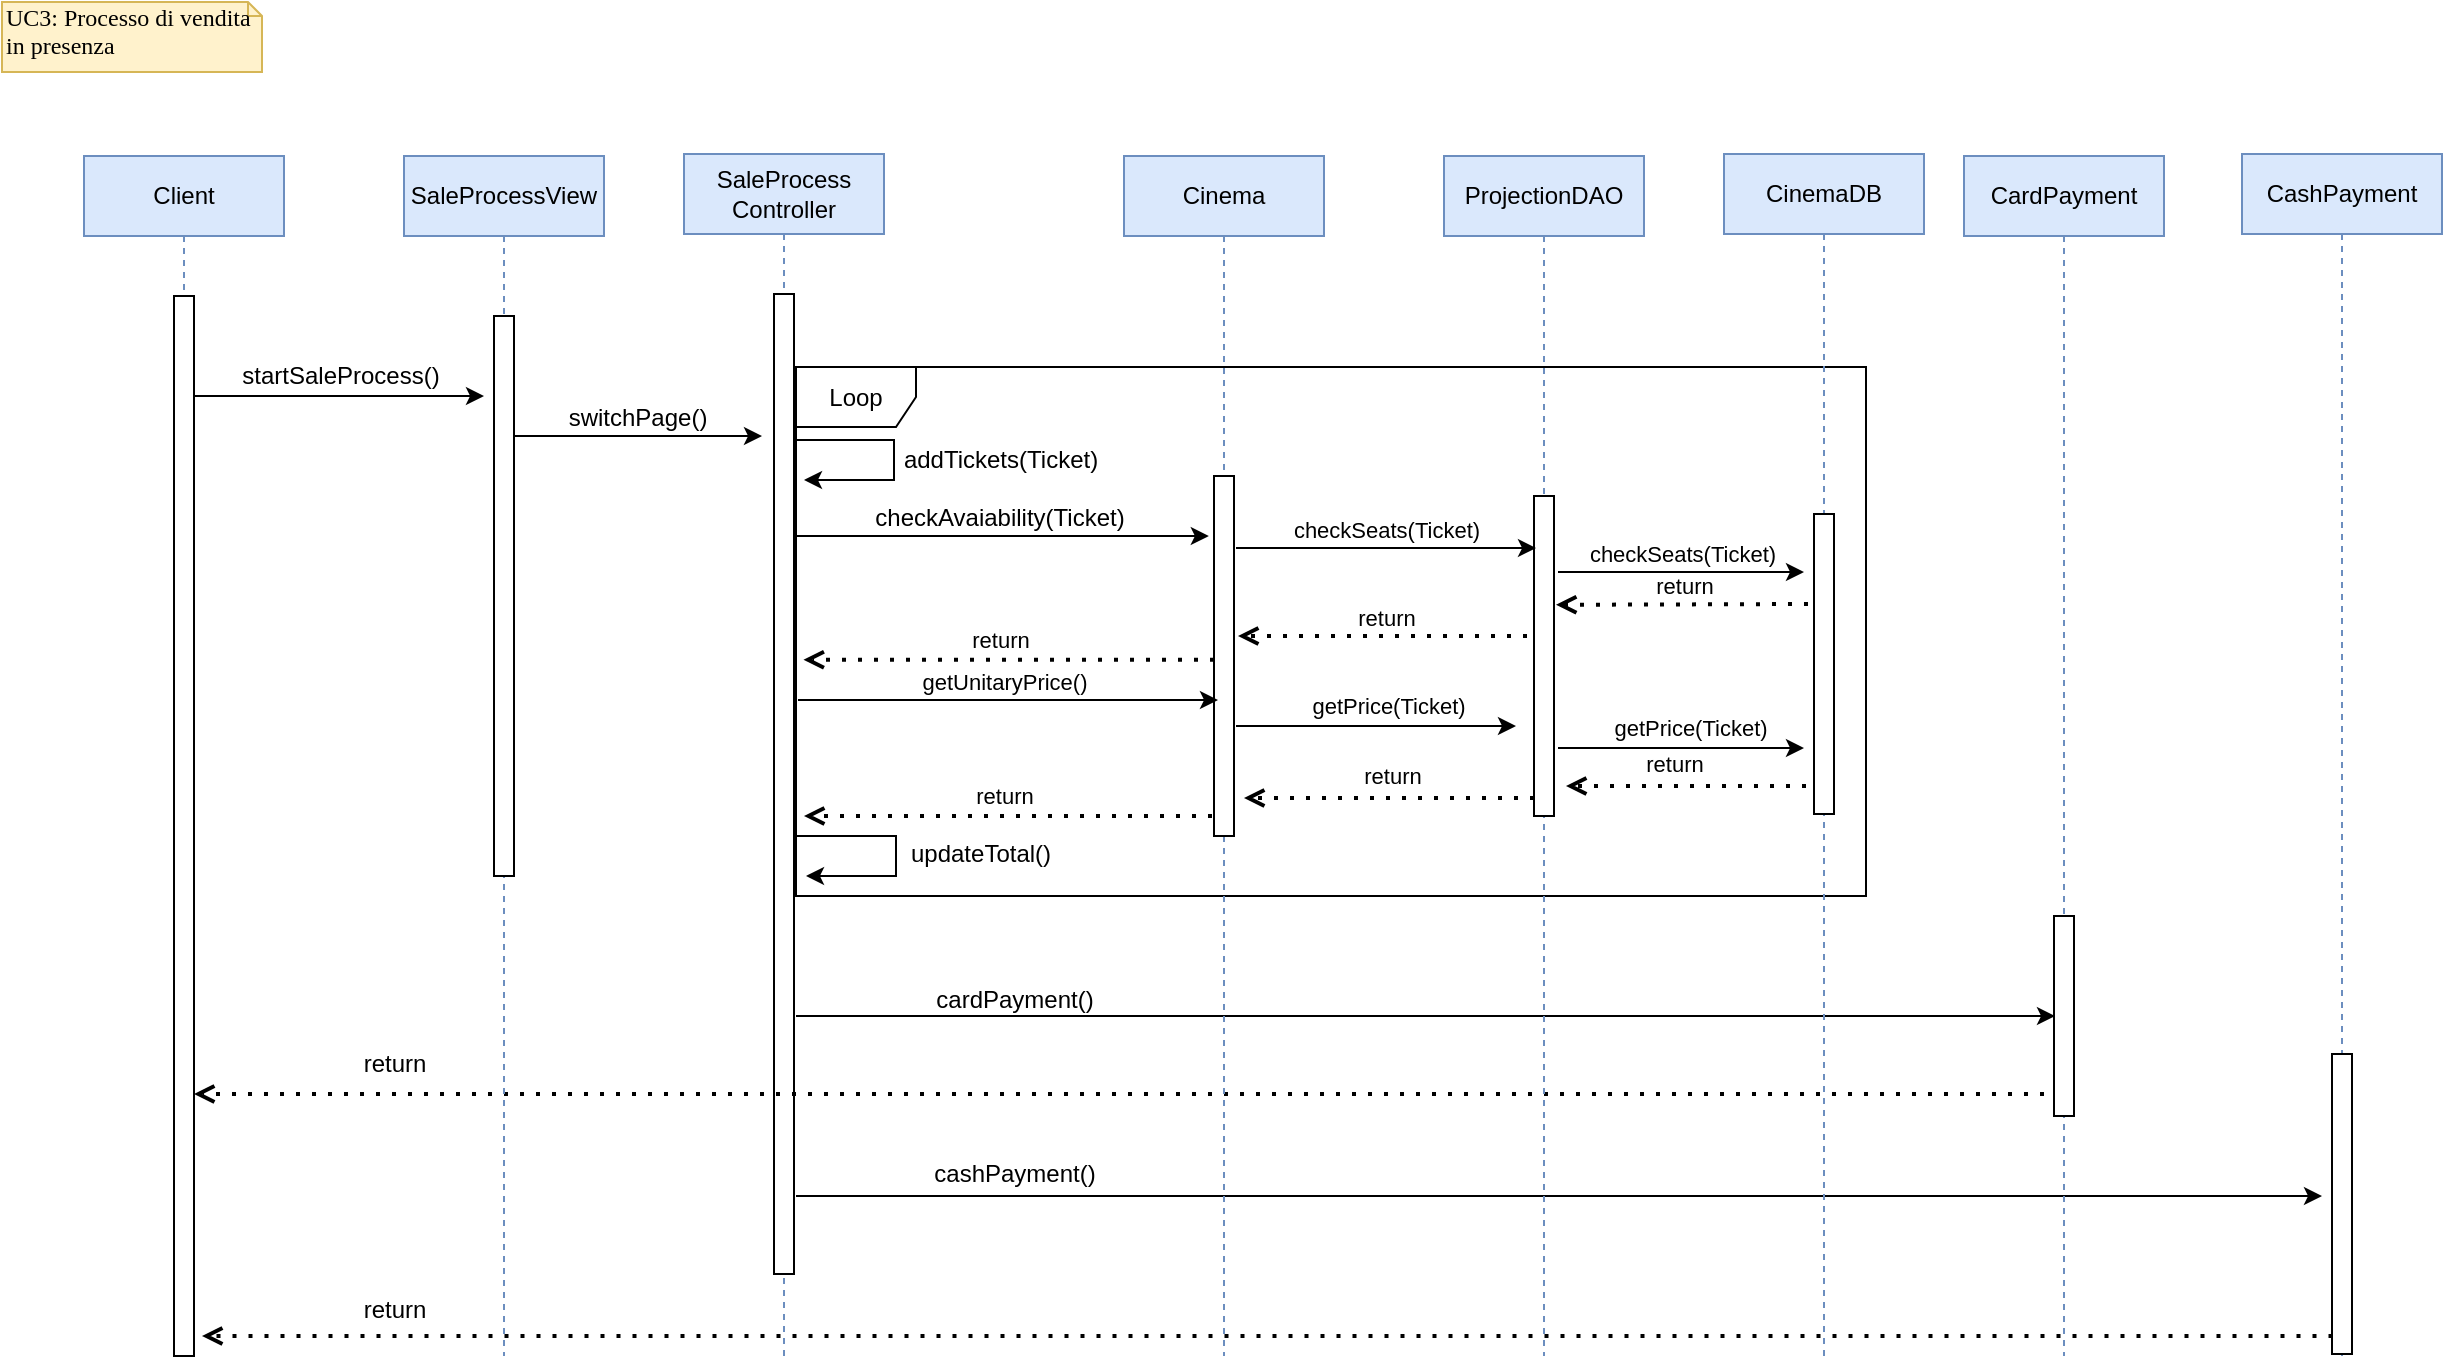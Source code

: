 <mxfile version="22.1.16" type="device">
  <diagram name="Page-1" id="2YBvvXClWsGukQMizWep">
    <mxGraphModel dx="1900" dy="887" grid="1" gridSize="10" guides="1" tooltips="1" connect="1" arrows="1" fold="1" page="0" pageScale="1" pageWidth="827" pageHeight="1169" math="0" shadow="0">
      <root>
        <mxCell id="0" />
        <mxCell id="1" parent="0" />
        <mxCell id="T0bKJDukILclkHPOjCPq-33" value="" style="endArrow=classic;html=1;rounded=0;" parent="1" edge="1">
          <mxGeometry width="50" height="50" relative="1" as="geometry">
            <mxPoint x="317" y="720" as="sourcePoint" />
            <mxPoint x="1080" y="720" as="targetPoint" />
          </mxGeometry>
        </mxCell>
        <mxCell id="T0bKJDukILclkHPOjCPq-34" value="" style="endArrow=open;dashed=1;html=1;dashPattern=1 3;strokeWidth=2;rounded=0;endFill=0;" parent="1" edge="1">
          <mxGeometry width="50" height="50" relative="1" as="geometry">
            <mxPoint x="1085.25" y="790" as="sourcePoint" />
            <mxPoint x="20" y="790" as="targetPoint" />
          </mxGeometry>
        </mxCell>
        <mxCell id="T0bKJDukILclkHPOjCPq-35" value="CashPayment" style="shape=umlLifeline;perimeter=lifelinePerimeter;whiteSpace=wrap;html=1;container=0;dropTarget=0;collapsible=0;recursiveResize=0;outlineConnect=0;portConstraint=eastwest;newEdgeStyle={&quot;edgeStyle&quot;:&quot;elbowEdgeStyle&quot;,&quot;elbow&quot;:&quot;vertical&quot;,&quot;curved&quot;:0,&quot;rounded&quot;:0};fillColor=#dae8fc;strokeColor=#6c8ebf;" parent="1" vertex="1">
          <mxGeometry x="1040" y="199" width="100" height="601" as="geometry" />
        </mxCell>
        <mxCell id="T0bKJDukILclkHPOjCPq-36" value="" style="html=1;points=[];perimeter=orthogonalPerimeter;outlineConnect=0;targetShapes=umlLifeline;portConstraint=eastwest;newEdgeStyle={&quot;edgeStyle&quot;:&quot;elbowEdgeStyle&quot;,&quot;elbow&quot;:&quot;vertical&quot;,&quot;curved&quot;:0,&quot;rounded&quot;:0};" parent="T0bKJDukILclkHPOjCPq-35" vertex="1">
          <mxGeometry x="45" y="450" width="10" height="150" as="geometry" />
        </mxCell>
        <mxCell id="T0bKJDukILclkHPOjCPq-37" value="cashPayment()" style="text;html=1;align=center;verticalAlign=middle;resizable=0;points=[];autosize=1;strokeColor=none;fillColor=none;" parent="1" vertex="1">
          <mxGeometry x="376" y="694" width="100" height="30" as="geometry" />
        </mxCell>
        <mxCell id="T0bKJDukILclkHPOjCPq-38" value="return" style="text;html=1;align=center;verticalAlign=middle;resizable=0;points=[];autosize=1;strokeColor=none;fillColor=none;" parent="1" vertex="1">
          <mxGeometry x="91" y="762" width="50" height="30" as="geometry" />
        </mxCell>
        <mxCell id="R0Ea8_HKn-mQd7oRBbt7-1" value="SaleProcess&lt;br&gt;Controller" style="shape=umlLifeline;perimeter=lifelinePerimeter;whiteSpace=wrap;html=1;container=0;dropTarget=0;collapsible=0;recursiveResize=0;outlineConnect=0;portConstraint=eastwest;newEdgeStyle={&quot;edgeStyle&quot;:&quot;elbowEdgeStyle&quot;,&quot;elbow&quot;:&quot;vertical&quot;,&quot;curved&quot;:0,&quot;rounded&quot;:0};fillColor=#dae8fc;strokeColor=#6c8ebf;" vertex="1" parent="1">
          <mxGeometry x="261" y="199" width="100" height="601" as="geometry" />
        </mxCell>
        <mxCell id="R0Ea8_HKn-mQd7oRBbt7-2" value="" style="html=1;points=[];perimeter=orthogonalPerimeter;outlineConnect=0;targetShapes=umlLifeline;portConstraint=eastwest;newEdgeStyle={&quot;edgeStyle&quot;:&quot;elbowEdgeStyle&quot;,&quot;elbow&quot;:&quot;vertical&quot;,&quot;curved&quot;:0,&quot;rounded&quot;:0};" vertex="1" parent="R0Ea8_HKn-mQd7oRBbt7-1">
          <mxGeometry x="45" y="70" width="10" height="490" as="geometry" />
        </mxCell>
        <mxCell id="R0Ea8_HKn-mQd7oRBbt7-3" value="Loop" style="shape=umlFrame;whiteSpace=wrap;html=1;pointerEvents=0;fillColor=#FFFFFF;shadow=0;fillStyle=auto;gradientColor=none;swimlaneFillColor=default;" vertex="1" parent="1">
          <mxGeometry x="317" y="305.5" width="535" height="264.5" as="geometry" />
        </mxCell>
        <mxCell id="R0Ea8_HKn-mQd7oRBbt7-4" value="" style="endArrow=classic;html=1;rounded=0;" edge="1" parent="1">
          <mxGeometry width="50" height="50" relative="1" as="geometry">
            <mxPoint x="11" y="320" as="sourcePoint" />
            <mxPoint x="161" y="320" as="targetPoint" />
          </mxGeometry>
        </mxCell>
        <mxCell id="R0Ea8_HKn-mQd7oRBbt7-5" value="" style="endArrow=classic;html=1;rounded=0;" edge="1" parent="1">
          <mxGeometry width="50" height="50" relative="1" as="geometry">
            <mxPoint x="316" y="342" as="sourcePoint" />
            <mxPoint x="321" y="362" as="targetPoint" />
            <Array as="points">
              <mxPoint x="346" y="342" />
              <mxPoint x="366" y="342" />
              <mxPoint x="366" y="362" />
              <mxPoint x="351" y="362" />
            </Array>
          </mxGeometry>
        </mxCell>
        <mxCell id="R0Ea8_HKn-mQd7oRBbt7-6" value="addTickets(Ticket)" style="text;html=1;align=center;verticalAlign=middle;resizable=0;points=[];autosize=1;strokeColor=none;fillColor=none;" vertex="1" parent="1">
          <mxGeometry x="359" y="337" width="120" height="30" as="geometry" />
        </mxCell>
        <mxCell id="R0Ea8_HKn-mQd7oRBbt7-7" value="" style="endArrow=classic;html=1;rounded=0;" edge="1" parent="1">
          <mxGeometry width="50" height="50" relative="1" as="geometry">
            <mxPoint x="317" y="630" as="sourcePoint" />
            <mxPoint x="946.5" y="630" as="targetPoint" />
            <Array as="points">
              <mxPoint x="483" y="630" />
            </Array>
          </mxGeometry>
        </mxCell>
        <mxCell id="R0Ea8_HKn-mQd7oRBbt7-8" value="cardPayment()" style="text;html=1;align=center;verticalAlign=middle;resizable=0;points=[];autosize=1;strokeColor=none;fillColor=none;" vertex="1" parent="1">
          <mxGeometry x="376" y="607" width="100" height="30" as="geometry" />
        </mxCell>
        <mxCell id="R0Ea8_HKn-mQd7oRBbt7-9" value="" style="endArrow=open;dashed=1;html=1;dashPattern=1 3;strokeWidth=2;rounded=0;endFill=0;" edge="1" parent="1">
          <mxGeometry width="50" height="50" relative="1" as="geometry">
            <mxPoint x="941" y="669" as="sourcePoint" />
            <mxPoint x="16" y="669" as="targetPoint" />
          </mxGeometry>
        </mxCell>
        <mxCell id="R0Ea8_HKn-mQd7oRBbt7-10" value="return" style="text;html=1;align=center;verticalAlign=middle;resizable=0;points=[];autosize=1;strokeColor=none;fillColor=none;" vertex="1" parent="1">
          <mxGeometry x="91" y="639" width="50" height="30" as="geometry" />
        </mxCell>
        <mxCell id="R0Ea8_HKn-mQd7oRBbt7-11" value="CardPayment" style="shape=umlLifeline;perimeter=lifelinePerimeter;whiteSpace=wrap;html=1;container=0;dropTarget=0;collapsible=0;recursiveResize=0;outlineConnect=0;portConstraint=eastwest;newEdgeStyle={&quot;edgeStyle&quot;:&quot;elbowEdgeStyle&quot;,&quot;elbow&quot;:&quot;vertical&quot;,&quot;curved&quot;:0,&quot;rounded&quot;:0};fillColor=#dae8fc;strokeColor=#6c8ebf;" vertex="1" parent="1">
          <mxGeometry x="901" y="200" width="100" height="600" as="geometry" />
        </mxCell>
        <mxCell id="R0Ea8_HKn-mQd7oRBbt7-12" value="" style="html=1;points=[];perimeter=orthogonalPerimeter;outlineConnect=0;targetShapes=umlLifeline;portConstraint=eastwest;newEdgeStyle={&quot;edgeStyle&quot;:&quot;elbowEdgeStyle&quot;,&quot;elbow&quot;:&quot;vertical&quot;,&quot;curved&quot;:0,&quot;rounded&quot;:0};" vertex="1" parent="R0Ea8_HKn-mQd7oRBbt7-11">
          <mxGeometry x="45" y="380" width="10" height="100" as="geometry" />
        </mxCell>
        <mxCell id="R0Ea8_HKn-mQd7oRBbt7-13" value="" style="endArrow=classic;html=1;rounded=0;" edge="1" parent="1">
          <mxGeometry width="50" height="50" relative="1" as="geometry">
            <mxPoint x="317" y="540" as="sourcePoint" />
            <mxPoint x="322" y="560" as="targetPoint" />
            <Array as="points">
              <mxPoint x="347" y="540" />
              <mxPoint x="367" y="540" />
              <mxPoint x="367" y="560" />
              <mxPoint x="352" y="560" />
            </Array>
          </mxGeometry>
        </mxCell>
        <mxCell id="R0Ea8_HKn-mQd7oRBbt7-14" value="updateTotal()" style="text;html=1;align=center;verticalAlign=middle;resizable=0;points=[];autosize=1;strokeColor=none;fillColor=none;" vertex="1" parent="1">
          <mxGeometry x="364" y="534" width="90" height="30" as="geometry" />
        </mxCell>
        <mxCell id="R0Ea8_HKn-mQd7oRBbt7-15" value="startSaleProcess()" style="text;html=1;align=center;verticalAlign=middle;resizable=0;points=[];autosize=1;strokeColor=none;fillColor=none;" vertex="1" parent="1">
          <mxGeometry x="29" y="295" width="120" height="30" as="geometry" />
        </mxCell>
        <mxCell id="R0Ea8_HKn-mQd7oRBbt7-16" value="Cinema" style="shape=umlLifeline;perimeter=lifelinePerimeter;whiteSpace=wrap;html=1;container=0;dropTarget=0;collapsible=0;recursiveResize=0;outlineConnect=0;portConstraint=eastwest;newEdgeStyle={&quot;edgeStyle&quot;:&quot;elbowEdgeStyle&quot;,&quot;elbow&quot;:&quot;vertical&quot;,&quot;curved&quot;:0,&quot;rounded&quot;:0};fillColor=#dae8fc;strokeColor=#6c8ebf;" vertex="1" parent="1">
          <mxGeometry x="481" y="200" width="100" height="600" as="geometry" />
        </mxCell>
        <mxCell id="R0Ea8_HKn-mQd7oRBbt7-17" value="" style="html=1;points=[];perimeter=orthogonalPerimeter;outlineConnect=0;targetShapes=umlLifeline;portConstraint=eastwest;newEdgeStyle={&quot;edgeStyle&quot;:&quot;elbowEdgeStyle&quot;,&quot;elbow&quot;:&quot;vertical&quot;,&quot;curved&quot;:0,&quot;rounded&quot;:0};" vertex="1" parent="R0Ea8_HKn-mQd7oRBbt7-16">
          <mxGeometry x="45" y="160" width="10" height="180" as="geometry" />
        </mxCell>
        <mxCell id="R0Ea8_HKn-mQd7oRBbt7-18" value="Client" style="shape=umlLifeline;perimeter=lifelinePerimeter;whiteSpace=wrap;html=1;container=0;dropTarget=0;collapsible=0;recursiveResize=0;outlineConnect=0;portConstraint=eastwest;newEdgeStyle={&quot;edgeStyle&quot;:&quot;elbowEdgeStyle&quot;,&quot;elbow&quot;:&quot;vertical&quot;,&quot;curved&quot;:0,&quot;rounded&quot;:0};fillColor=#dae8fc;strokeColor=#6c8ebf;" vertex="1" parent="1">
          <mxGeometry x="-39" y="200" width="100" height="600" as="geometry" />
        </mxCell>
        <mxCell id="R0Ea8_HKn-mQd7oRBbt7-19" value="" style="html=1;points=[];perimeter=orthogonalPerimeter;outlineConnect=0;targetShapes=umlLifeline;portConstraint=eastwest;newEdgeStyle={&quot;edgeStyle&quot;:&quot;elbowEdgeStyle&quot;,&quot;elbow&quot;:&quot;vertical&quot;,&quot;curved&quot;:0,&quot;rounded&quot;:0};" vertex="1" parent="R0Ea8_HKn-mQd7oRBbt7-18">
          <mxGeometry x="45" y="70" width="10" height="530" as="geometry" />
        </mxCell>
        <mxCell id="R0Ea8_HKn-mQd7oRBbt7-20" value="SaleProcessView" style="shape=umlLifeline;perimeter=lifelinePerimeter;whiteSpace=wrap;html=1;container=1;dropTarget=0;collapsible=0;recursiveResize=0;outlineConnect=0;portConstraint=eastwest;newEdgeStyle={&quot;curved&quot;:0,&quot;rounded&quot;:0};fillColor=#dae8fc;strokeColor=#6c8ebf;" vertex="1" parent="1">
          <mxGeometry x="121" y="200" width="100" height="600" as="geometry" />
        </mxCell>
        <mxCell id="R0Ea8_HKn-mQd7oRBbt7-21" value="" style="html=1;points=[[0,0,0,0,5],[0,1,0,0,-5],[1,0,0,0,5],[1,1,0,0,-5]];perimeter=orthogonalPerimeter;outlineConnect=0;targetShapes=umlLifeline;portConstraint=eastwest;newEdgeStyle={&quot;curved&quot;:0,&quot;rounded&quot;:0};" vertex="1" parent="R0Ea8_HKn-mQd7oRBbt7-20">
          <mxGeometry x="45" y="80" width="10" height="280" as="geometry" />
        </mxCell>
        <mxCell id="R0Ea8_HKn-mQd7oRBbt7-22" value="" style="endArrow=classic;html=1;rounded=0;" edge="1" parent="1">
          <mxGeometry width="50" height="50" relative="1" as="geometry">
            <mxPoint x="176" y="340" as="sourcePoint" />
            <mxPoint x="300" y="340" as="targetPoint" />
          </mxGeometry>
        </mxCell>
        <mxCell id="R0Ea8_HKn-mQd7oRBbt7-23" value="switchPage()" style="text;html=1;strokeColor=none;fillColor=none;align=center;verticalAlign=middle;whiteSpace=wrap;rounded=0;" vertex="1" parent="1">
          <mxGeometry x="208" y="316" width="60" height="30" as="geometry" />
        </mxCell>
        <mxCell id="R0Ea8_HKn-mQd7oRBbt7-24" value="" style="endArrow=classic;html=1;rounded=0;" edge="1" parent="1">
          <mxGeometry width="50" height="50" relative="1" as="geometry">
            <mxPoint x="317.003" y="390" as="sourcePoint" />
            <mxPoint x="523.42" y="390" as="targetPoint" />
          </mxGeometry>
        </mxCell>
        <mxCell id="R0Ea8_HKn-mQd7oRBbt7-25" value="checkAvaiability(Ticket)" style="text;html=1;strokeColor=none;fillColor=none;align=center;verticalAlign=middle;whiteSpace=wrap;rounded=0;" vertex="1" parent="1">
          <mxGeometry x="389" y="366" width="60" height="30" as="geometry" />
        </mxCell>
        <mxCell id="R0Ea8_HKn-mQd7oRBbt7-26" value="" style="endArrow=classic;html=1;rounded=0;" edge="1" parent="1">
          <mxGeometry width="50" height="50" relative="1" as="geometry">
            <mxPoint x="318" y="472" as="sourcePoint" />
            <mxPoint x="528" y="472" as="targetPoint" />
          </mxGeometry>
        </mxCell>
        <mxCell id="R0Ea8_HKn-mQd7oRBbt7-27" value="getUnitaryPrice()" style="edgeLabel;html=1;align=center;verticalAlign=middle;resizable=0;points=[];" vertex="1" connectable="0" parent="R0Ea8_HKn-mQd7oRBbt7-26">
          <mxGeometry x="-0.181" y="1" relative="1" as="geometry">
            <mxPoint x="17" y="-8" as="offset" />
          </mxGeometry>
        </mxCell>
        <mxCell id="R0Ea8_HKn-mQd7oRBbt7-28" value="" style="endArrow=open;dashed=1;html=1;dashPattern=1 3;strokeWidth=2;rounded=0;endFill=0;" edge="1" parent="1">
          <mxGeometry width="50" height="50" relative="1" as="geometry">
            <mxPoint x="525" y="530" as="sourcePoint" />
            <mxPoint x="321" y="530" as="targetPoint" />
          </mxGeometry>
        </mxCell>
        <mxCell id="R0Ea8_HKn-mQd7oRBbt7-29" value="return" style="edgeLabel;html=1;align=center;verticalAlign=middle;resizable=0;points=[];" vertex="1" connectable="0" parent="R0Ea8_HKn-mQd7oRBbt7-28">
          <mxGeometry x="0.432" y="-1" relative="1" as="geometry">
            <mxPoint x="42" y="-9" as="offset" />
          </mxGeometry>
        </mxCell>
        <mxCell id="R0Ea8_HKn-mQd7oRBbt7-30" value="ProjectionDAO" style="shape=umlLifeline;perimeter=lifelinePerimeter;whiteSpace=wrap;html=1;container=0;dropTarget=0;collapsible=0;recursiveResize=0;outlineConnect=0;portConstraint=eastwest;newEdgeStyle={&quot;edgeStyle&quot;:&quot;elbowEdgeStyle&quot;,&quot;elbow&quot;:&quot;vertical&quot;,&quot;curved&quot;:0,&quot;rounded&quot;:0};fillColor=#dae8fc;strokeColor=#6c8ebf;" vertex="1" parent="1">
          <mxGeometry x="641" y="200" width="100" height="600" as="geometry" />
        </mxCell>
        <mxCell id="R0Ea8_HKn-mQd7oRBbt7-31" value="" style="html=1;points=[];perimeter=orthogonalPerimeter;outlineConnect=0;targetShapes=umlLifeline;portConstraint=eastwest;newEdgeStyle={&quot;edgeStyle&quot;:&quot;elbowEdgeStyle&quot;,&quot;elbow&quot;:&quot;vertical&quot;,&quot;curved&quot;:0,&quot;rounded&quot;:0};" vertex="1" parent="R0Ea8_HKn-mQd7oRBbt7-30">
          <mxGeometry x="45" y="170" width="10" height="160" as="geometry" />
        </mxCell>
        <mxCell id="R0Ea8_HKn-mQd7oRBbt7-32" value="" style="endArrow=classic;html=1;rounded=0;entryX=0.5;entryY=0.344;entryDx=0;entryDy=0;entryPerimeter=0;" edge="1" parent="1">
          <mxGeometry width="50" height="50" relative="1" as="geometry">
            <mxPoint x="537" y="396" as="sourcePoint" />
            <mxPoint x="687" y="396.04" as="targetPoint" />
          </mxGeometry>
        </mxCell>
        <mxCell id="R0Ea8_HKn-mQd7oRBbt7-33" value="checkSeats(Ticket)" style="edgeLabel;html=1;align=center;verticalAlign=middle;resizable=0;points=[];" vertex="1" connectable="0" parent="R0Ea8_HKn-mQd7oRBbt7-32">
          <mxGeometry x="0.075" y="2" relative="1" as="geometry">
            <mxPoint x="-6" y="-7" as="offset" />
          </mxGeometry>
        </mxCell>
        <mxCell id="R0Ea8_HKn-mQd7oRBbt7-34" value="" style="endArrow=classic;html=1;rounded=0;" edge="1" parent="1">
          <mxGeometry width="50" height="50" relative="1" as="geometry">
            <mxPoint x="537" y="485" as="sourcePoint" />
            <mxPoint x="677" y="485" as="targetPoint" />
          </mxGeometry>
        </mxCell>
        <mxCell id="R0Ea8_HKn-mQd7oRBbt7-35" value="getPrice(Ticket)" style="edgeLabel;html=1;align=center;verticalAlign=middle;resizable=0;points=[];" vertex="1" connectable="0" parent="R0Ea8_HKn-mQd7oRBbt7-34">
          <mxGeometry x="0.075" y="2" relative="1" as="geometry">
            <mxPoint y="-8" as="offset" />
          </mxGeometry>
        </mxCell>
        <mxCell id="R0Ea8_HKn-mQd7oRBbt7-36" value="" style="endArrow=open;dashed=1;html=1;dashPattern=1 3;strokeWidth=2;rounded=0;endFill=0;" edge="1" parent="1">
          <mxGeometry width="50" height="50" relative="1" as="geometry">
            <mxPoint x="682.5" y="440" as="sourcePoint" />
            <mxPoint x="538" y="440" as="targetPoint" />
          </mxGeometry>
        </mxCell>
        <mxCell id="R0Ea8_HKn-mQd7oRBbt7-37" value="return" style="edgeLabel;html=1;align=center;verticalAlign=middle;resizable=0;points=[];" vertex="1" connectable="0" parent="R0Ea8_HKn-mQd7oRBbt7-36">
          <mxGeometry x="-0.42" y="-3" relative="1" as="geometry">
            <mxPoint x="-29" y="-6" as="offset" />
          </mxGeometry>
        </mxCell>
        <mxCell id="R0Ea8_HKn-mQd7oRBbt7-38" value="" style="endArrow=open;dashed=1;html=1;dashPattern=1 3;strokeWidth=2;rounded=0;endFill=0;" edge="1" parent="1">
          <mxGeometry width="50" height="50" relative="1" as="geometry">
            <mxPoint x="686" y="521" as="sourcePoint" />
            <mxPoint x="541" y="521" as="targetPoint" />
          </mxGeometry>
        </mxCell>
        <mxCell id="R0Ea8_HKn-mQd7oRBbt7-39" value="return" style="edgeLabel;html=1;align=center;verticalAlign=middle;resizable=0;points=[];" vertex="1" connectable="0" parent="R0Ea8_HKn-mQd7oRBbt7-38">
          <mxGeometry x="-0.551" y="2" relative="1" as="geometry">
            <mxPoint x="-39" y="-13" as="offset" />
          </mxGeometry>
        </mxCell>
        <mxCell id="R0Ea8_HKn-mQd7oRBbt7-40" value="CinemaDB" style="shape=umlLifeline;perimeter=lifelinePerimeter;whiteSpace=wrap;html=1;container=0;dropTarget=0;collapsible=0;recursiveResize=0;outlineConnect=0;portConstraint=eastwest;newEdgeStyle={&quot;edgeStyle&quot;:&quot;elbowEdgeStyle&quot;,&quot;elbow&quot;:&quot;vertical&quot;,&quot;curved&quot;:0,&quot;rounded&quot;:0};fillColor=#dae8fc;strokeColor=#6c8ebf;" vertex="1" parent="1">
          <mxGeometry x="781" y="199" width="100" height="601" as="geometry" />
        </mxCell>
        <mxCell id="R0Ea8_HKn-mQd7oRBbt7-41" value="" style="html=1;points=[];perimeter=orthogonalPerimeter;outlineConnect=0;targetShapes=umlLifeline;portConstraint=eastwest;newEdgeStyle={&quot;edgeStyle&quot;:&quot;elbowEdgeStyle&quot;,&quot;elbow&quot;:&quot;vertical&quot;,&quot;curved&quot;:0,&quot;rounded&quot;:0};" vertex="1" parent="R0Ea8_HKn-mQd7oRBbt7-40">
          <mxGeometry x="45" y="180" width="10" height="150" as="geometry" />
        </mxCell>
        <mxCell id="R0Ea8_HKn-mQd7oRBbt7-42" value="" style="endArrow=classic;html=1;rounded=0;" edge="1" parent="1">
          <mxGeometry width="50" height="50" relative="1" as="geometry">
            <mxPoint x="698" y="408" as="sourcePoint" />
            <mxPoint x="821" y="408" as="targetPoint" />
          </mxGeometry>
        </mxCell>
        <mxCell id="R0Ea8_HKn-mQd7oRBbt7-43" value="checkSeats(Ticket)" style="edgeLabel;html=1;align=center;verticalAlign=middle;resizable=0;points=[];" vertex="1" connectable="0" parent="R0Ea8_HKn-mQd7oRBbt7-42">
          <mxGeometry x="0.075" y="2" relative="1" as="geometry">
            <mxPoint x="-4" y="-7" as="offset" />
          </mxGeometry>
        </mxCell>
        <mxCell id="R0Ea8_HKn-mQd7oRBbt7-44" value="" style="endArrow=open;dashed=1;html=1;dashPattern=1 3;strokeWidth=2;rounded=0;endFill=0;" edge="1" parent="1">
          <mxGeometry width="50" height="50" relative="1" as="geometry">
            <mxPoint x="823" y="424" as="sourcePoint" />
            <mxPoint x="697" y="424.41" as="targetPoint" />
          </mxGeometry>
        </mxCell>
        <mxCell id="R0Ea8_HKn-mQd7oRBbt7-45" value="return" style="edgeLabel;html=1;align=center;verticalAlign=middle;resizable=0;points=[];" vertex="1" connectable="0" parent="R0Ea8_HKn-mQd7oRBbt7-44">
          <mxGeometry x="-0.137" y="-2" relative="1" as="geometry">
            <mxPoint x="-8" y="-7" as="offset" />
          </mxGeometry>
        </mxCell>
        <mxCell id="R0Ea8_HKn-mQd7oRBbt7-46" value="" style="endArrow=classic;html=1;rounded=0;" edge="1" parent="1">
          <mxGeometry width="50" height="50" relative="1" as="geometry">
            <mxPoint x="698" y="496" as="sourcePoint" />
            <mxPoint x="821" y="496" as="targetPoint" />
          </mxGeometry>
        </mxCell>
        <mxCell id="R0Ea8_HKn-mQd7oRBbt7-47" value="getPrice(Ticket)" style="edgeLabel;html=1;align=center;verticalAlign=middle;resizable=0;points=[];" vertex="1" connectable="0" parent="R0Ea8_HKn-mQd7oRBbt7-46">
          <mxGeometry x="0.075" y="2" relative="1" as="geometry">
            <mxPoint y="-8" as="offset" />
          </mxGeometry>
        </mxCell>
        <mxCell id="R0Ea8_HKn-mQd7oRBbt7-48" value="UC3: Processo di vendita in presenza" style="shape=note;whiteSpace=wrap;html=1;size=7;verticalAlign=top;align=left;spacingTop=-6;rounded=0;shadow=0;comic=0;labelBackgroundColor=none;strokeWidth=1;fontFamily=Verdana;fontSize=12;fillColor=#fff2cc;strokeColor=#d6b656;" vertex="1" parent="1">
          <mxGeometry x="-80" y="123" width="130" height="35" as="geometry" />
        </mxCell>
        <mxCell id="R0Ea8_HKn-mQd7oRBbt7-49" value="" style="endArrow=open;dashed=1;html=1;dashPattern=1 3;strokeWidth=2;rounded=0;endFill=0;entryX=0.007;entryY=0.448;entryDx=0;entryDy=0;entryPerimeter=0;" edge="1" parent="1">
          <mxGeometry width="50" height="50" relative="1" as="geometry">
            <mxPoint x="526" y="451.884" as="sourcePoint" />
            <mxPoint x="320.745" y="451.884" as="targetPoint" />
          </mxGeometry>
        </mxCell>
        <mxCell id="R0Ea8_HKn-mQd7oRBbt7-50" value="return" style="edgeLabel;html=1;align=center;verticalAlign=middle;resizable=0;points=[];" vertex="1" connectable="0" parent="R0Ea8_HKn-mQd7oRBbt7-49">
          <mxGeometry x="-0.148" relative="1" as="geometry">
            <mxPoint x="-20" y="-10" as="offset" />
          </mxGeometry>
        </mxCell>
        <mxCell id="R0Ea8_HKn-mQd7oRBbt7-51" value="" style="endArrow=open;dashed=1;html=1;dashPattern=1 3;strokeWidth=2;rounded=0;endFill=0;" edge="1" parent="1">
          <mxGeometry width="50" height="50" relative="1" as="geometry">
            <mxPoint x="822" y="515" as="sourcePoint" />
            <mxPoint x="702" y="515" as="targetPoint" />
          </mxGeometry>
        </mxCell>
        <mxCell id="R0Ea8_HKn-mQd7oRBbt7-52" value="return" style="edgeLabel;html=1;align=center;verticalAlign=middle;resizable=0;points=[];" vertex="1" connectable="0" parent="R0Ea8_HKn-mQd7oRBbt7-51">
          <mxGeometry x="-0.551" y="2" relative="1" as="geometry">
            <mxPoint x="-39" y="-13" as="offset" />
          </mxGeometry>
        </mxCell>
      </root>
    </mxGraphModel>
  </diagram>
</mxfile>
